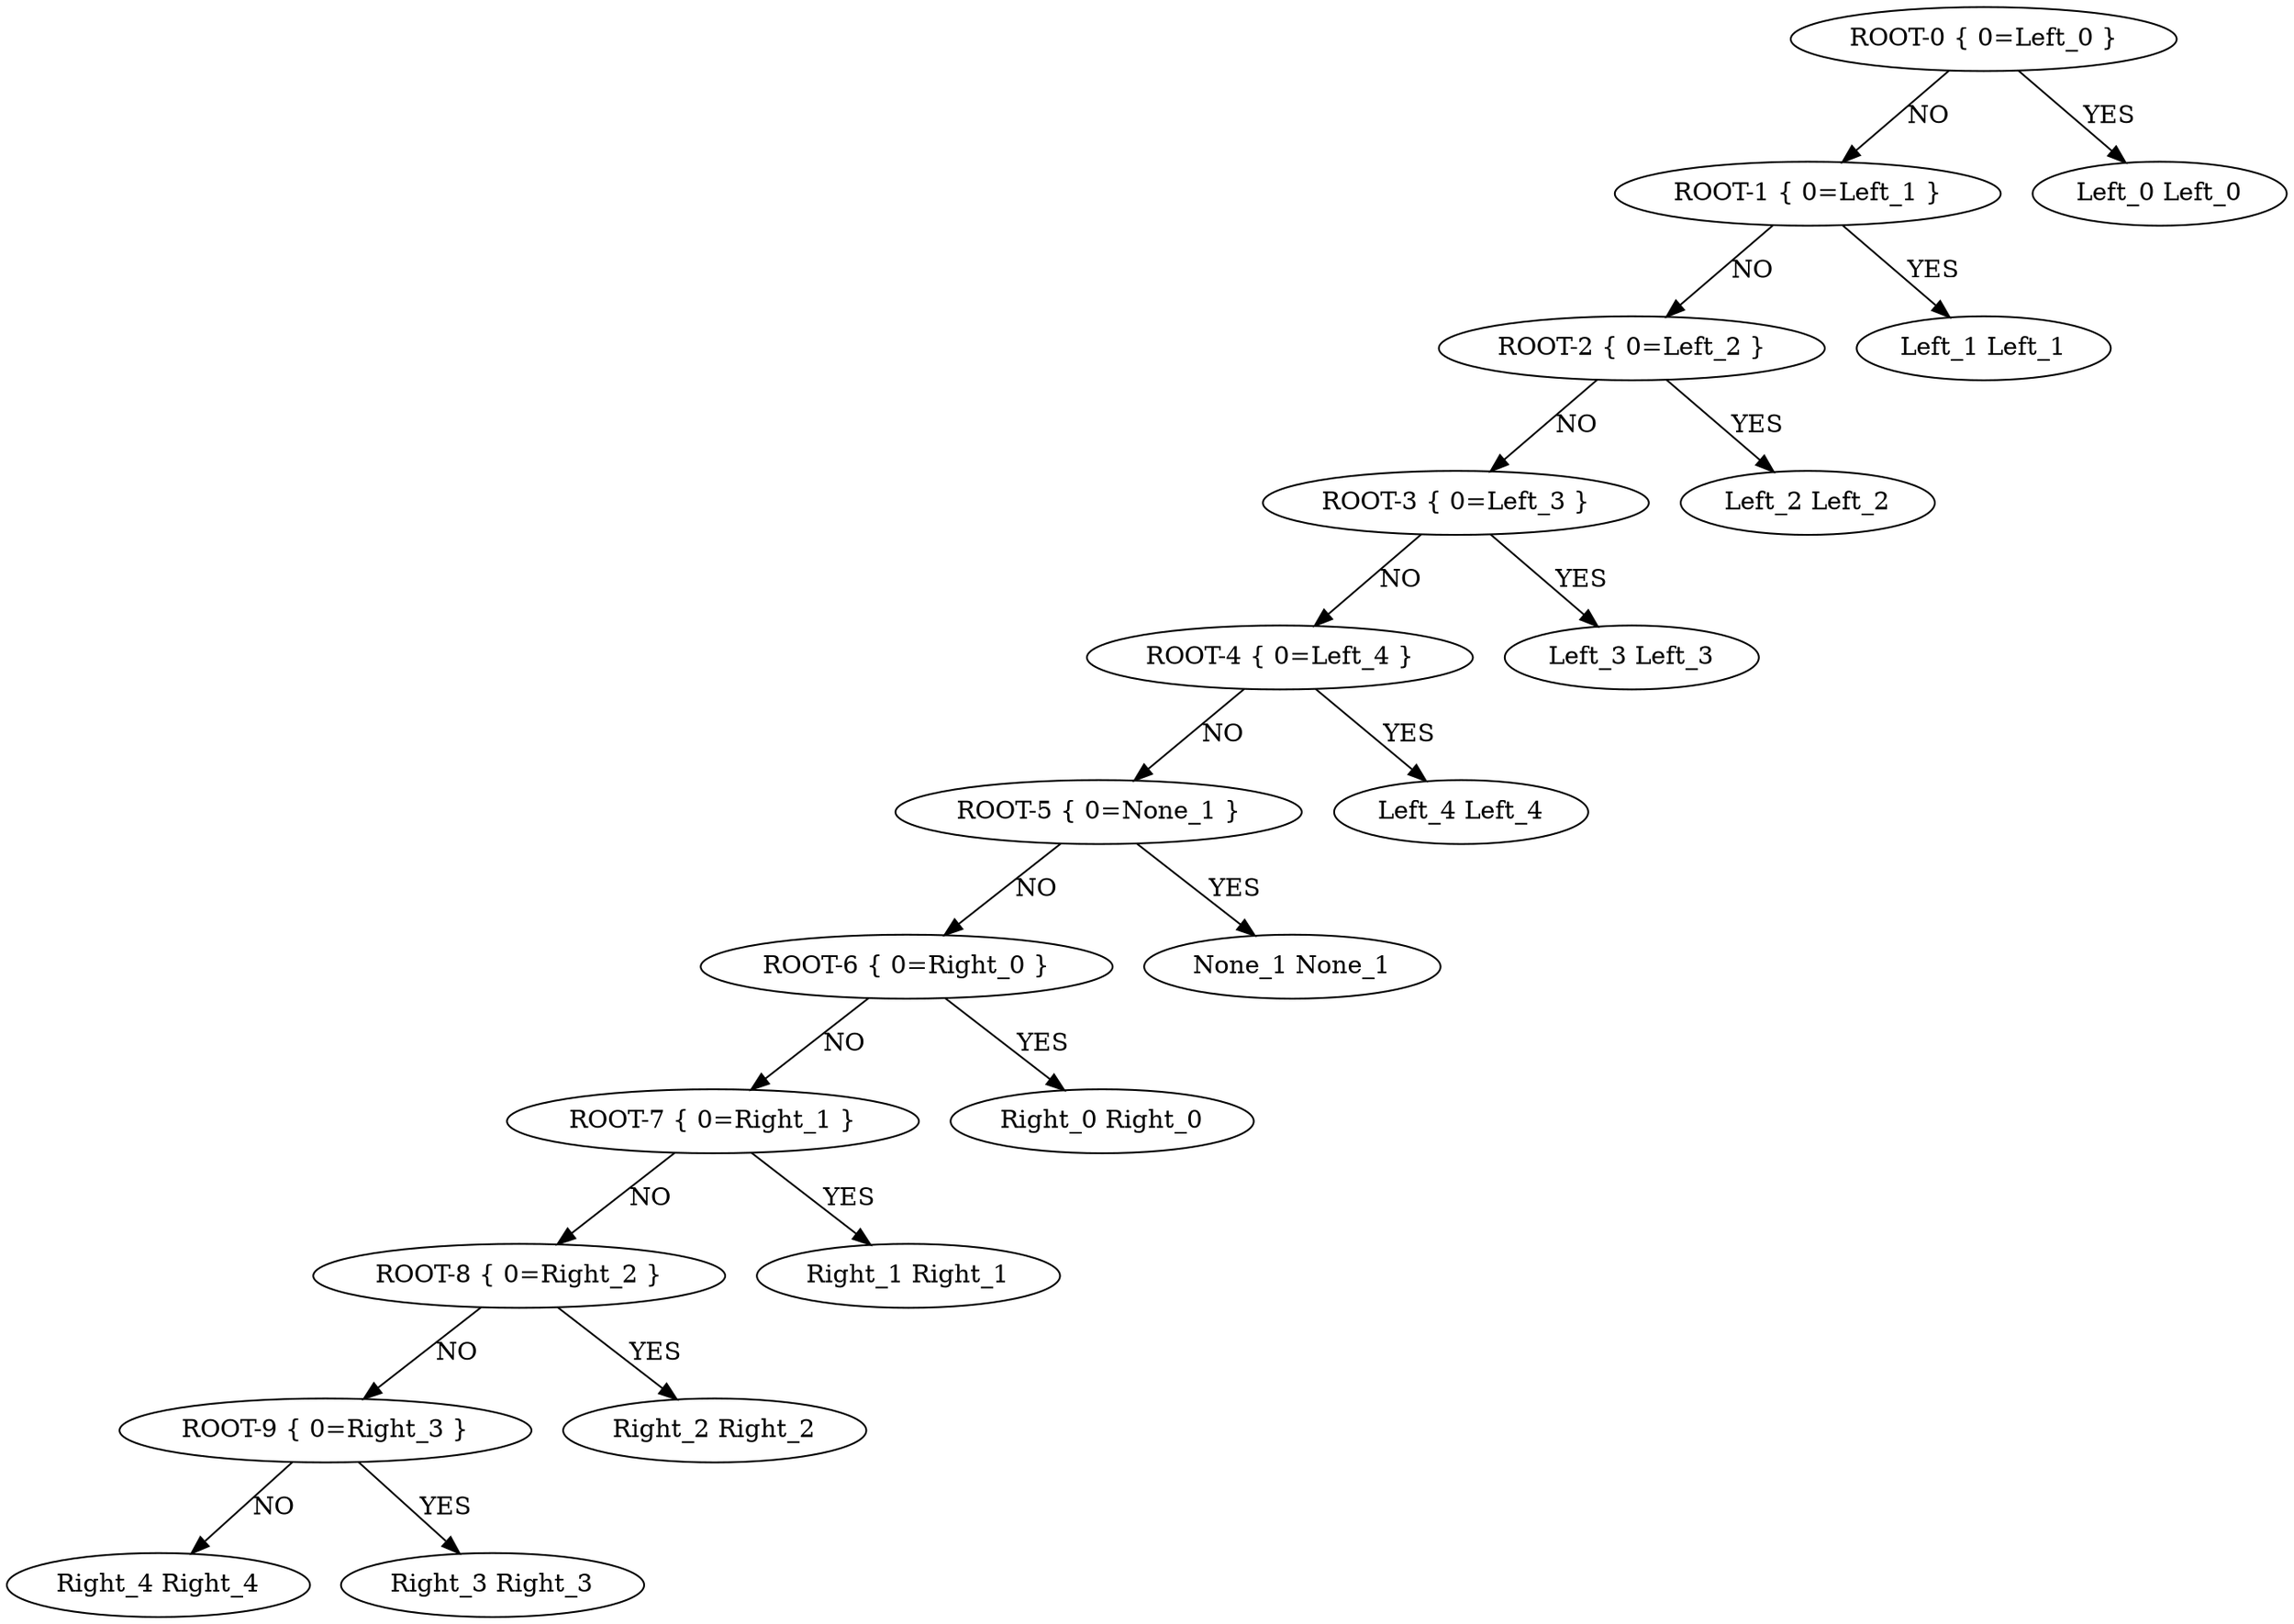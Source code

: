 digraph G {
1 [ label="ROOT-0 { 0=Left_0 }" ]
2 [ label="ROOT-1 { 0=Left_1 }" ]
3 [ label="ROOT-2 { 0=Left_2 }" ]
4 [ label="ROOT-3 { 0=Left_3 }" ]
5 [ label="ROOT-4 { 0=Left_4 }" ]
6 [ label="ROOT-5 { 0=None_1 }" ]
7 [ label="ROOT-6 { 0=Right_0 }" ]
8 [ label="ROOT-7 { 0=Right_1 }" ]
9 [ label="ROOT-8 { 0=Right_2 }" ]
10 [ label="ROOT-9 { 0=Right_3 }" ]
11 [ label="Right_4 Right_4" ]
12 [ label="Right_3 Right_3" ]
13 [ label="Right_2 Right_2" ]
14 [ label="Right_1 Right_1" ]
15 [ label="Right_0 Right_0" ]
16 [ label="None_1 None_1" ]
17 [ label="Left_4 Left_4" ]
18 [ label="Left_3 Left_3" ]
19 [ label="Left_2 Left_2" ]
20 [ label="Left_1 Left_1" ]
21 [ label="Left_0 Left_0" ]
1->2 [ label="NO" ]
2->3 [ label="NO" ]
3->4 [ label="NO" ]
4->5 [ label="NO" ]
5->6 [ label="NO" ]
6->7 [ label="NO" ]
7->8 [ label="NO" ]
8->9 [ label="NO" ]
9->10 [ label="NO" ]
10->11 [ label="NO" ]
10->12 [ label="YES" ]
9->13 [ label="YES" ]
8->14 [ label="YES" ]
7->15 [ label="YES" ]
6->16 [ label="YES" ]
5->17 [ label="YES" ]
4->18 [ label="YES" ]
3->19 [ label="YES" ]
2->20 [ label="YES" ]
1->21 [ label="YES" ]
}
